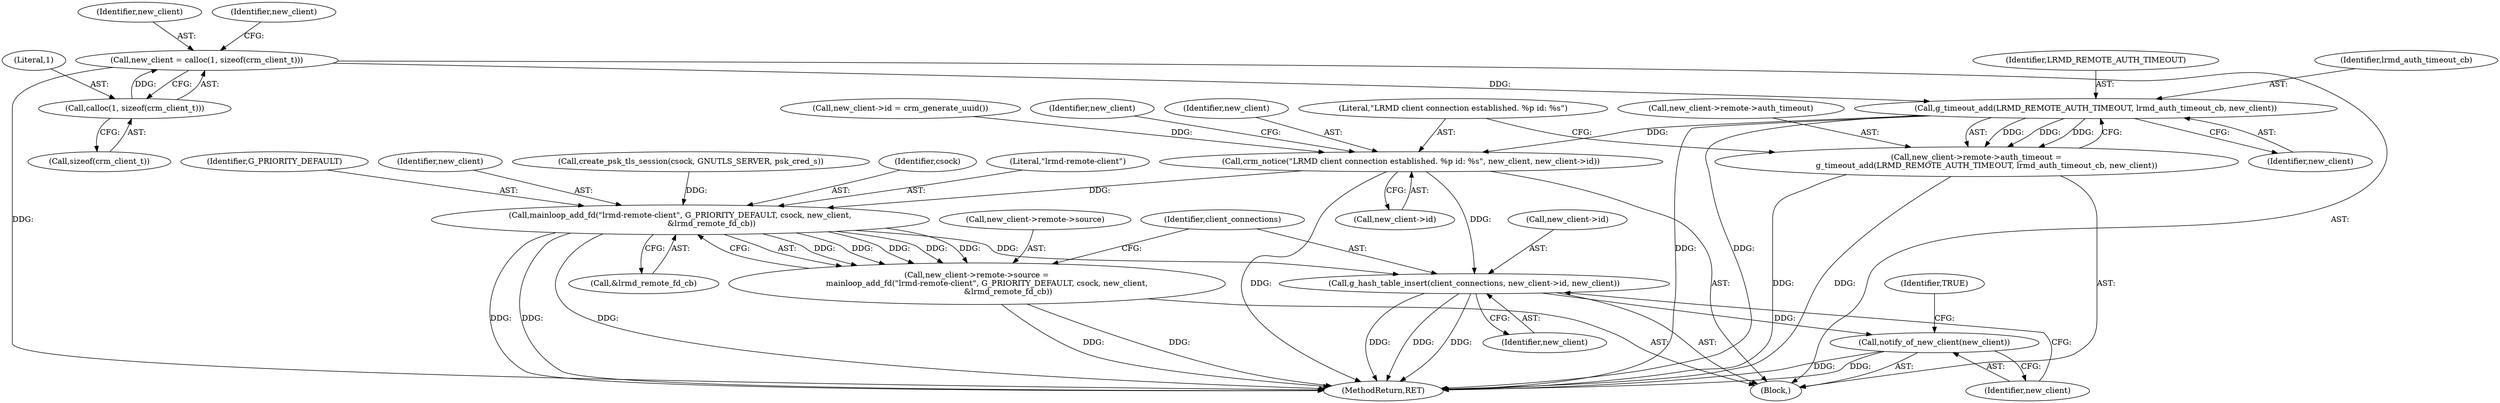 digraph "0_pacemaker_5ec24a2642bd0854b884d1a9b51d12371373b410_0@API" {
"1000272" [label="(Call,new_client = calloc(1, sizeof(crm_client_t)))"];
"1000274" [label="(Call,calloc(1, sizeof(crm_client_t)))"];
"1000309" [label="(Call,g_timeout_add(LRMD_REMOTE_AUTH_TIMEOUT, lrmd_auth_timeout_cb, new_client))"];
"1000303" [label="(Call,new_client->remote->auth_timeout =\n        g_timeout_add(LRMD_REMOTE_AUTH_TIMEOUT, lrmd_auth_timeout_cb, new_client))"];
"1000313" [label="(Call,crm_notice(\"LRMD client connection established. %p id: %s\", new_client, new_client->id))"];
"1000325" [label="(Call,mainloop_add_fd(\"lrmd-remote-client\", G_PRIORITY_DEFAULT, csock, new_client,\n                         &lrmd_remote_fd_cb))"];
"1000319" [label="(Call,new_client->remote->source =\n        mainloop_add_fd(\"lrmd-remote-client\", G_PRIORITY_DEFAULT, csock, new_client,\n                         &lrmd_remote_fd_cb))"];
"1000332" [label="(Call,g_hash_table_insert(client_connections, new_client->id, new_client))"];
"1000338" [label="(Call,notify_of_new_client(new_client))"];
"1000312" [label="(Identifier,new_client)"];
"1000316" [label="(Call,new_client->id)"];
"1000339" [label="(Identifier,new_client)"];
"1000273" [label="(Identifier,new_client)"];
"1000303" [label="(Call,new_client->remote->auth_timeout =\n        g_timeout_add(LRMD_REMOTE_AUTH_TIMEOUT, lrmd_auth_timeout_cb, new_client))"];
"1000330" [label="(Call,&lrmd_remote_fd_cb)"];
"1000327" [label="(Identifier,G_PRIORITY_DEFAULT)"];
"1000329" [label="(Identifier,new_client)"];
"1000276" [label="(Call,sizeof(crm_client_t))"];
"1000332" [label="(Call,g_hash_table_insert(client_connections, new_client->id, new_client))"];
"1000342" [label="(MethodReturn,RET)"];
"1000311" [label="(Identifier,lrmd_auth_timeout_cb)"];
"1000304" [label="(Call,new_client->remote->auth_timeout)"];
"1000275" [label="(Literal,1)"];
"1000272" [label="(Call,new_client = calloc(1, sizeof(crm_client_t)))"];
"1000257" [label="(Call,create_psk_tls_session(csock, GNUTLS_SERVER, psk_cred_s))"];
"1000313" [label="(Call,crm_notice(\"LRMD client connection established. %p id: %s\", new_client, new_client->id))"];
"1000310" [label="(Identifier,LRMD_REMOTE_AUTH_TIMEOUT)"];
"1000337" [label="(Identifier,new_client)"];
"1000104" [label="(Block,)"];
"1000341" [label="(Identifier,TRUE)"];
"1000338" [label="(Call,notify_of_new_client(new_client))"];
"1000319" [label="(Call,new_client->remote->source =\n        mainloop_add_fd(\"lrmd-remote-client\", G_PRIORITY_DEFAULT, csock, new_client,\n                         &lrmd_remote_fd_cb))"];
"1000334" [label="(Call,new_client->id)"];
"1000328" [label="(Identifier,csock)"];
"1000298" [label="(Call,new_client->id = crm_generate_uuid())"];
"1000333" [label="(Identifier,client_connections)"];
"1000326" [label="(Literal,\"lrmd-remote-client\")"];
"1000322" [label="(Identifier,new_client)"];
"1000315" [label="(Identifier,new_client)"];
"1000314" [label="(Literal,\"LRMD client connection established. %p id: %s\")"];
"1000280" [label="(Identifier,new_client)"];
"1000320" [label="(Call,new_client->remote->source)"];
"1000325" [label="(Call,mainloop_add_fd(\"lrmd-remote-client\", G_PRIORITY_DEFAULT, csock, new_client,\n                         &lrmd_remote_fd_cb))"];
"1000274" [label="(Call,calloc(1, sizeof(crm_client_t)))"];
"1000309" [label="(Call,g_timeout_add(LRMD_REMOTE_AUTH_TIMEOUT, lrmd_auth_timeout_cb, new_client))"];
"1000272" -> "1000104"  [label="AST: "];
"1000272" -> "1000274"  [label="CFG: "];
"1000273" -> "1000272"  [label="AST: "];
"1000274" -> "1000272"  [label="AST: "];
"1000280" -> "1000272"  [label="CFG: "];
"1000272" -> "1000342"  [label="DDG: "];
"1000274" -> "1000272"  [label="DDG: "];
"1000272" -> "1000309"  [label="DDG: "];
"1000274" -> "1000276"  [label="CFG: "];
"1000275" -> "1000274"  [label="AST: "];
"1000276" -> "1000274"  [label="AST: "];
"1000309" -> "1000303"  [label="AST: "];
"1000309" -> "1000312"  [label="CFG: "];
"1000310" -> "1000309"  [label="AST: "];
"1000311" -> "1000309"  [label="AST: "];
"1000312" -> "1000309"  [label="AST: "];
"1000303" -> "1000309"  [label="CFG: "];
"1000309" -> "1000342"  [label="DDG: "];
"1000309" -> "1000342"  [label="DDG: "];
"1000309" -> "1000303"  [label="DDG: "];
"1000309" -> "1000303"  [label="DDG: "];
"1000309" -> "1000303"  [label="DDG: "];
"1000309" -> "1000313"  [label="DDG: "];
"1000303" -> "1000104"  [label="AST: "];
"1000304" -> "1000303"  [label="AST: "];
"1000314" -> "1000303"  [label="CFG: "];
"1000303" -> "1000342"  [label="DDG: "];
"1000303" -> "1000342"  [label="DDG: "];
"1000313" -> "1000104"  [label="AST: "];
"1000313" -> "1000316"  [label="CFG: "];
"1000314" -> "1000313"  [label="AST: "];
"1000315" -> "1000313"  [label="AST: "];
"1000316" -> "1000313"  [label="AST: "];
"1000322" -> "1000313"  [label="CFG: "];
"1000313" -> "1000342"  [label="DDG: "];
"1000298" -> "1000313"  [label="DDG: "];
"1000313" -> "1000325"  [label="DDG: "];
"1000313" -> "1000332"  [label="DDG: "];
"1000325" -> "1000319"  [label="AST: "];
"1000325" -> "1000330"  [label="CFG: "];
"1000326" -> "1000325"  [label="AST: "];
"1000327" -> "1000325"  [label="AST: "];
"1000328" -> "1000325"  [label="AST: "];
"1000329" -> "1000325"  [label="AST: "];
"1000330" -> "1000325"  [label="AST: "];
"1000319" -> "1000325"  [label="CFG: "];
"1000325" -> "1000342"  [label="DDG: "];
"1000325" -> "1000342"  [label="DDG: "];
"1000325" -> "1000342"  [label="DDG: "];
"1000325" -> "1000319"  [label="DDG: "];
"1000325" -> "1000319"  [label="DDG: "];
"1000325" -> "1000319"  [label="DDG: "];
"1000325" -> "1000319"  [label="DDG: "];
"1000325" -> "1000319"  [label="DDG: "];
"1000257" -> "1000325"  [label="DDG: "];
"1000325" -> "1000332"  [label="DDG: "];
"1000319" -> "1000104"  [label="AST: "];
"1000320" -> "1000319"  [label="AST: "];
"1000333" -> "1000319"  [label="CFG: "];
"1000319" -> "1000342"  [label="DDG: "];
"1000319" -> "1000342"  [label="DDG: "];
"1000332" -> "1000104"  [label="AST: "];
"1000332" -> "1000337"  [label="CFG: "];
"1000333" -> "1000332"  [label="AST: "];
"1000334" -> "1000332"  [label="AST: "];
"1000337" -> "1000332"  [label="AST: "];
"1000339" -> "1000332"  [label="CFG: "];
"1000332" -> "1000342"  [label="DDG: "];
"1000332" -> "1000342"  [label="DDG: "];
"1000332" -> "1000342"  [label="DDG: "];
"1000332" -> "1000338"  [label="DDG: "];
"1000338" -> "1000104"  [label="AST: "];
"1000338" -> "1000339"  [label="CFG: "];
"1000339" -> "1000338"  [label="AST: "];
"1000341" -> "1000338"  [label="CFG: "];
"1000338" -> "1000342"  [label="DDG: "];
"1000338" -> "1000342"  [label="DDG: "];
}
